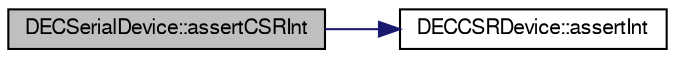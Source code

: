 digraph G
{
  edge [fontname="FreeSans",fontsize="10",labelfontname="FreeSans",labelfontsize="10"];
  node [fontname="FreeSans",fontsize="10",shape=record];
  rankdir=LR;
  Node1 [label="DECSerialDevice::assertCSRInt",height=0.2,width=0.4,color="black", fillcolor="grey75", style="filled" fontcolor="black"];
  Node1 -> Node2 [color="midnightblue",fontsize="10",style="solid"];
  Node2 [label="DECCSRDevice::assertInt",height=0.2,width=0.4,color="black", fillcolor="white", style="filled",URL="$classDECCSRDevice.html#ab00f38e1cd68a11d16e3d5c9ca381af1"];
}
